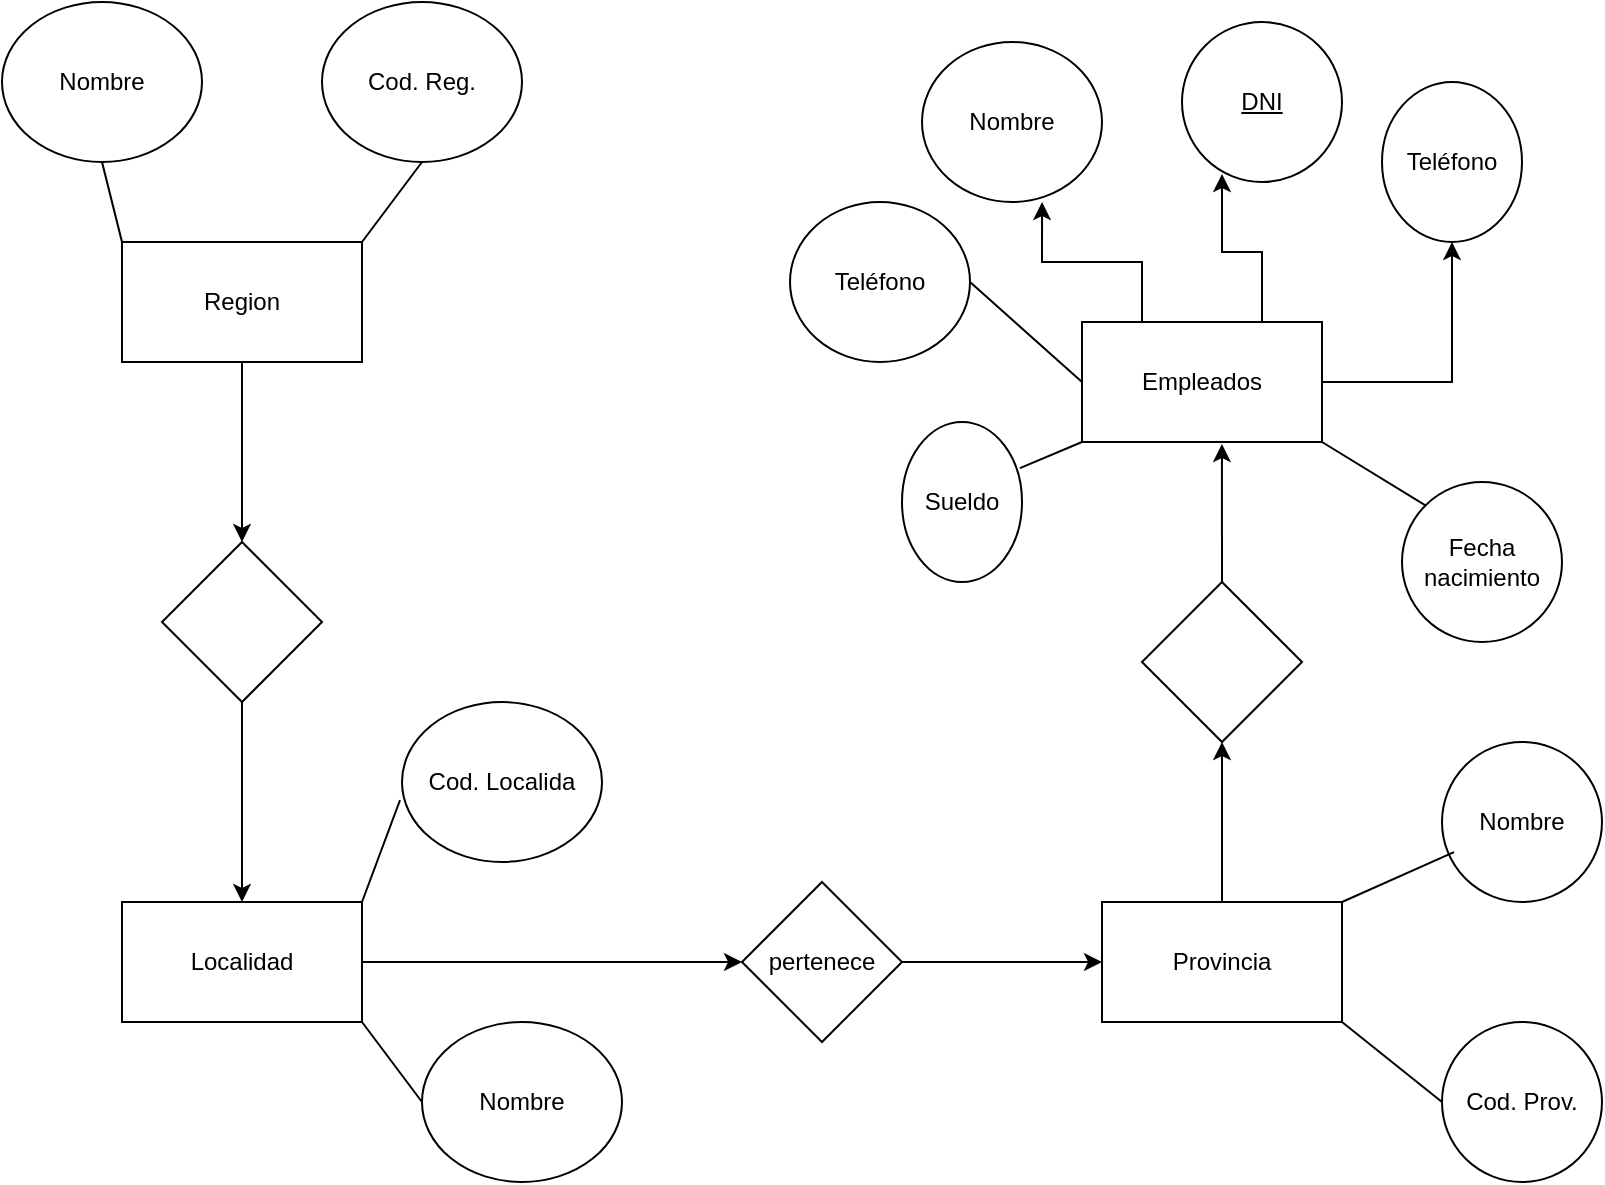 <mxfile version="28.2.7">
  <diagram name="Página-1" id="-b0dUHZTkbSIevxEjcQ0">
    <mxGraphModel dx="1051" dy="615" grid="1" gridSize="10" guides="1" tooltips="1" connect="1" arrows="1" fold="1" page="1" pageScale="1" pageWidth="827" pageHeight="1169" math="0" shadow="0">
      <root>
        <mxCell id="0" />
        <mxCell id="1" parent="0" />
        <mxCell id="kVTUnNe3lJN0o_vpZhtB-13" style="edgeStyle=orthogonalEdgeStyle;rounded=0;orthogonalLoop=1;jettySize=auto;html=1;exitX=1;exitY=0.5;exitDx=0;exitDy=0;" edge="1" parent="1" source="kVTUnNe3lJN0o_vpZhtB-1" target="kVTUnNe3lJN0o_vpZhtB-7">
          <mxGeometry relative="1" as="geometry" />
        </mxCell>
        <mxCell id="kVTUnNe3lJN0o_vpZhtB-1" value="Empleados" style="rounded=0;whiteSpace=wrap;html=1;" vertex="1" parent="1">
          <mxGeometry x="560" y="170" width="120" height="60" as="geometry" />
        </mxCell>
        <mxCell id="kVTUnNe3lJN0o_vpZhtB-2" value="Nombre" style="ellipse;whiteSpace=wrap;html=1;" vertex="1" parent="1">
          <mxGeometry x="480" y="30" width="90" height="80" as="geometry" />
        </mxCell>
        <mxCell id="kVTUnNe3lJN0o_vpZhtB-3" value="&lt;u&gt;DNI&lt;/u&gt;" style="ellipse;whiteSpace=wrap;html=1;" vertex="1" parent="1">
          <mxGeometry x="610" y="20" width="80" height="80" as="geometry" />
        </mxCell>
        <mxCell id="kVTUnNe3lJN0o_vpZhtB-7" value="Teléfono" style="ellipse;whiteSpace=wrap;html=1;" vertex="1" parent="1">
          <mxGeometry x="710" y="50" width="70" height="80" as="geometry" />
        </mxCell>
        <mxCell id="kVTUnNe3lJN0o_vpZhtB-8" value="Fecha nacimiento" style="ellipse;whiteSpace=wrap;html=1;" vertex="1" parent="1">
          <mxGeometry x="720" y="250" width="80" height="80" as="geometry" />
        </mxCell>
        <mxCell id="kVTUnNe3lJN0o_vpZhtB-9" value="Teléfono" style="ellipse;whiteSpace=wrap;html=1;" vertex="1" parent="1">
          <mxGeometry x="414" y="110" width="90" height="80" as="geometry" />
        </mxCell>
        <mxCell id="kVTUnNe3lJN0o_vpZhtB-11" value="Sueldo" style="ellipse;whiteSpace=wrap;html=1;" vertex="1" parent="1">
          <mxGeometry x="470" y="220" width="60" height="80" as="geometry" />
        </mxCell>
        <mxCell id="kVTUnNe3lJN0o_vpZhtB-12" style="edgeStyle=orthogonalEdgeStyle;rounded=0;orthogonalLoop=1;jettySize=auto;html=1;exitX=0.25;exitY=0;exitDx=0;exitDy=0;entryX=0.667;entryY=1;entryDx=0;entryDy=0;entryPerimeter=0;" edge="1" parent="1" source="kVTUnNe3lJN0o_vpZhtB-1" target="kVTUnNe3lJN0o_vpZhtB-2">
          <mxGeometry relative="1" as="geometry" />
        </mxCell>
        <mxCell id="kVTUnNe3lJN0o_vpZhtB-16" value="" style="endArrow=none;html=1;rounded=0;entryX=1;entryY=1;entryDx=0;entryDy=0;exitX=0;exitY=0;exitDx=0;exitDy=0;" edge="1" parent="1" source="kVTUnNe3lJN0o_vpZhtB-8" target="kVTUnNe3lJN0o_vpZhtB-1">
          <mxGeometry width="50" height="50" relative="1" as="geometry">
            <mxPoint x="390" y="350" as="sourcePoint" />
            <mxPoint x="440" y="300" as="targetPoint" />
          </mxGeometry>
        </mxCell>
        <mxCell id="kVTUnNe3lJN0o_vpZhtB-18" style="edgeStyle=orthogonalEdgeStyle;rounded=0;orthogonalLoop=1;jettySize=auto;html=1;exitX=0.75;exitY=0;exitDx=0;exitDy=0;entryX=0.25;entryY=0.95;entryDx=0;entryDy=0;entryPerimeter=0;" edge="1" parent="1" source="kVTUnNe3lJN0o_vpZhtB-1" target="kVTUnNe3lJN0o_vpZhtB-3">
          <mxGeometry relative="1" as="geometry" />
        </mxCell>
        <mxCell id="kVTUnNe3lJN0o_vpZhtB-19" value="Localidad" style="rounded=0;whiteSpace=wrap;html=1;" vertex="1" parent="1">
          <mxGeometry x="80" y="460" width="120" height="60" as="geometry" />
        </mxCell>
        <mxCell id="kVTUnNe3lJN0o_vpZhtB-47" style="edgeStyle=orthogonalEdgeStyle;rounded=0;orthogonalLoop=1;jettySize=auto;html=1;exitX=0.5;exitY=0;exitDx=0;exitDy=0;entryX=0.5;entryY=1;entryDx=0;entryDy=0;" edge="1" parent="1" source="kVTUnNe3lJN0o_vpZhtB-20" target="kVTUnNe3lJN0o_vpZhtB-46">
          <mxGeometry relative="1" as="geometry" />
        </mxCell>
        <mxCell id="kVTUnNe3lJN0o_vpZhtB-20" value="Provincia" style="rounded=0;whiteSpace=wrap;html=1;" vertex="1" parent="1">
          <mxGeometry x="570" y="460" width="120" height="60" as="geometry" />
        </mxCell>
        <mxCell id="kVTUnNe3lJN0o_vpZhtB-40" style="edgeStyle=orthogonalEdgeStyle;rounded=0;orthogonalLoop=1;jettySize=auto;html=1;exitX=0.5;exitY=1;exitDx=0;exitDy=0;entryX=0.5;entryY=0;entryDx=0;entryDy=0;" edge="1" parent="1" source="kVTUnNe3lJN0o_vpZhtB-21" target="kVTUnNe3lJN0o_vpZhtB-37">
          <mxGeometry relative="1" as="geometry" />
        </mxCell>
        <mxCell id="kVTUnNe3lJN0o_vpZhtB-21" value="Region" style="whiteSpace=wrap;html=1;" vertex="1" parent="1">
          <mxGeometry x="80" y="130" width="120" height="60" as="geometry" />
        </mxCell>
        <mxCell id="kVTUnNe3lJN0o_vpZhtB-22" value="" style="endArrow=none;html=1;rounded=0;entryX=0;entryY=1;entryDx=0;entryDy=0;exitX=0.983;exitY=0.288;exitDx=0;exitDy=0;exitPerimeter=0;" edge="1" parent="1" source="kVTUnNe3lJN0o_vpZhtB-11" target="kVTUnNe3lJN0o_vpZhtB-1">
          <mxGeometry width="50" height="50" relative="1" as="geometry">
            <mxPoint x="390" y="350" as="sourcePoint" />
            <mxPoint x="440" y="300" as="targetPoint" />
          </mxGeometry>
        </mxCell>
        <mxCell id="kVTUnNe3lJN0o_vpZhtB-23" value="Nombre" style="ellipse;whiteSpace=wrap;html=1;" vertex="1" parent="1">
          <mxGeometry x="230" y="520" width="100" height="80" as="geometry" />
        </mxCell>
        <mxCell id="kVTUnNe3lJN0o_vpZhtB-24" value="Cod. Localida" style="ellipse;whiteSpace=wrap;html=1;" vertex="1" parent="1">
          <mxGeometry x="220" y="360" width="100" height="80" as="geometry" />
        </mxCell>
        <mxCell id="kVTUnNe3lJN0o_vpZhtB-26" value="" style="endArrow=none;html=1;rounded=0;entryX=1;entryY=0;entryDx=0;entryDy=0;exitX=-0.01;exitY=0.613;exitDx=0;exitDy=0;exitPerimeter=0;" edge="1" parent="1" source="kVTUnNe3lJN0o_vpZhtB-24" target="kVTUnNe3lJN0o_vpZhtB-19">
          <mxGeometry width="50" height="50" relative="1" as="geometry">
            <mxPoint x="390" y="350" as="sourcePoint" />
            <mxPoint x="440" y="300" as="targetPoint" />
          </mxGeometry>
        </mxCell>
        <mxCell id="kVTUnNe3lJN0o_vpZhtB-27" value="" style="endArrow=none;html=1;rounded=0;exitX=1;exitY=1;exitDx=0;exitDy=0;entryX=0;entryY=0.5;entryDx=0;entryDy=0;" edge="1" parent="1" source="kVTUnNe3lJN0o_vpZhtB-19" target="kVTUnNe3lJN0o_vpZhtB-23">
          <mxGeometry width="50" height="50" relative="1" as="geometry">
            <mxPoint x="390" y="410" as="sourcePoint" />
            <mxPoint x="440" y="360" as="targetPoint" />
          </mxGeometry>
        </mxCell>
        <mxCell id="kVTUnNe3lJN0o_vpZhtB-28" value="Cod. Prov." style="ellipse;whiteSpace=wrap;html=1;" vertex="1" parent="1">
          <mxGeometry x="740" y="520" width="80" height="80" as="geometry" />
        </mxCell>
        <mxCell id="kVTUnNe3lJN0o_vpZhtB-29" value="Nombre" style="ellipse;whiteSpace=wrap;html=1;" vertex="1" parent="1">
          <mxGeometry x="740" y="380" width="80" height="80" as="geometry" />
        </mxCell>
        <mxCell id="kVTUnNe3lJN0o_vpZhtB-31" value="" style="endArrow=none;html=1;rounded=0;entryX=1;entryY=0;entryDx=0;entryDy=0;exitX=0.075;exitY=0.688;exitDx=0;exitDy=0;exitPerimeter=0;" edge="1" parent="1" source="kVTUnNe3lJN0o_vpZhtB-29" target="kVTUnNe3lJN0o_vpZhtB-20">
          <mxGeometry width="50" height="50" relative="1" as="geometry">
            <mxPoint x="390" y="410" as="sourcePoint" />
            <mxPoint x="440" y="360" as="targetPoint" />
          </mxGeometry>
        </mxCell>
        <mxCell id="kVTUnNe3lJN0o_vpZhtB-32" value="" style="endArrow=none;html=1;rounded=0;entryX=0;entryY=0.5;entryDx=0;entryDy=0;exitX=1;exitY=1;exitDx=0;exitDy=0;" edge="1" parent="1" source="kVTUnNe3lJN0o_vpZhtB-20" target="kVTUnNe3lJN0o_vpZhtB-28">
          <mxGeometry width="50" height="50" relative="1" as="geometry">
            <mxPoint x="390" y="410" as="sourcePoint" />
            <mxPoint x="440" y="360" as="targetPoint" />
          </mxGeometry>
        </mxCell>
        <mxCell id="kVTUnNe3lJN0o_vpZhtB-33" value="Cod. Reg." style="ellipse;whiteSpace=wrap;html=1;" vertex="1" parent="1">
          <mxGeometry x="180" y="10" width="100" height="80" as="geometry" />
        </mxCell>
        <mxCell id="kVTUnNe3lJN0o_vpZhtB-34" value="Nombre" style="ellipse;whiteSpace=wrap;html=1;" vertex="1" parent="1">
          <mxGeometry x="20" y="10" width="100" height="80" as="geometry" />
        </mxCell>
        <mxCell id="kVTUnNe3lJN0o_vpZhtB-35" value="" style="endArrow=none;html=1;rounded=0;entryX=0;entryY=0;entryDx=0;entryDy=0;exitX=0.5;exitY=1;exitDx=0;exitDy=0;" edge="1" parent="1" source="kVTUnNe3lJN0o_vpZhtB-34" target="kVTUnNe3lJN0o_vpZhtB-21">
          <mxGeometry width="50" height="50" relative="1" as="geometry">
            <mxPoint x="390" y="290" as="sourcePoint" />
            <mxPoint x="440" y="240" as="targetPoint" />
          </mxGeometry>
        </mxCell>
        <mxCell id="kVTUnNe3lJN0o_vpZhtB-36" value="" style="endArrow=none;html=1;rounded=0;entryX=1;entryY=0;entryDx=0;entryDy=0;exitX=0.5;exitY=1;exitDx=0;exitDy=0;" edge="1" parent="1" source="kVTUnNe3lJN0o_vpZhtB-33" target="kVTUnNe3lJN0o_vpZhtB-21">
          <mxGeometry width="50" height="50" relative="1" as="geometry">
            <mxPoint x="390" y="290" as="sourcePoint" />
            <mxPoint x="440" y="240" as="targetPoint" />
          </mxGeometry>
        </mxCell>
        <mxCell id="kVTUnNe3lJN0o_vpZhtB-41" style="edgeStyle=orthogonalEdgeStyle;rounded=0;orthogonalLoop=1;jettySize=auto;html=1;exitX=0.5;exitY=1;exitDx=0;exitDy=0;" edge="1" parent="1" source="kVTUnNe3lJN0o_vpZhtB-37" target="kVTUnNe3lJN0o_vpZhtB-19">
          <mxGeometry relative="1" as="geometry" />
        </mxCell>
        <mxCell id="kVTUnNe3lJN0o_vpZhtB-37" value="" style="rhombus;whiteSpace=wrap;html=1;" vertex="1" parent="1">
          <mxGeometry x="100" y="280" width="80" height="80" as="geometry" />
        </mxCell>
        <mxCell id="kVTUnNe3lJN0o_vpZhtB-44" style="edgeStyle=orthogonalEdgeStyle;rounded=0;orthogonalLoop=1;jettySize=auto;html=1;exitX=1;exitY=0.5;exitDx=0;exitDy=0;entryX=0;entryY=0.5;entryDx=0;entryDy=0;" edge="1" parent="1" source="kVTUnNe3lJN0o_vpZhtB-38" target="kVTUnNe3lJN0o_vpZhtB-20">
          <mxGeometry relative="1" as="geometry" />
        </mxCell>
        <mxCell id="kVTUnNe3lJN0o_vpZhtB-38" value="pertenece" style="rhombus;whiteSpace=wrap;html=1;" vertex="1" parent="1">
          <mxGeometry x="390" y="450" width="80" height="80" as="geometry" />
        </mxCell>
        <mxCell id="kVTUnNe3lJN0o_vpZhtB-43" style="edgeStyle=orthogonalEdgeStyle;rounded=0;orthogonalLoop=1;jettySize=auto;html=1;exitX=1;exitY=0.5;exitDx=0;exitDy=0;entryX=0;entryY=0.5;entryDx=0;entryDy=0;" edge="1" parent="1" source="kVTUnNe3lJN0o_vpZhtB-19" target="kVTUnNe3lJN0o_vpZhtB-38">
          <mxGeometry relative="1" as="geometry" />
        </mxCell>
        <mxCell id="kVTUnNe3lJN0o_vpZhtB-45" value="" style="endArrow=none;html=1;rounded=0;entryX=0;entryY=0.5;entryDx=0;entryDy=0;exitX=1;exitY=0.5;exitDx=0;exitDy=0;" edge="1" parent="1" source="kVTUnNe3lJN0o_vpZhtB-9" target="kVTUnNe3lJN0o_vpZhtB-1">
          <mxGeometry width="50" height="50" relative="1" as="geometry">
            <mxPoint x="390" y="350" as="sourcePoint" />
            <mxPoint x="440" y="300" as="targetPoint" />
          </mxGeometry>
        </mxCell>
        <mxCell id="kVTUnNe3lJN0o_vpZhtB-46" value="" style="rhombus;whiteSpace=wrap;html=1;" vertex="1" parent="1">
          <mxGeometry x="590" y="300" width="80" height="80" as="geometry" />
        </mxCell>
        <mxCell id="kVTUnNe3lJN0o_vpZhtB-48" style="edgeStyle=orthogonalEdgeStyle;rounded=0;orthogonalLoop=1;jettySize=auto;html=1;exitX=0.5;exitY=0;exitDx=0;exitDy=0;entryX=0.583;entryY=1.017;entryDx=0;entryDy=0;entryPerimeter=0;" edge="1" parent="1" source="kVTUnNe3lJN0o_vpZhtB-46" target="kVTUnNe3lJN0o_vpZhtB-1">
          <mxGeometry relative="1" as="geometry" />
        </mxCell>
      </root>
    </mxGraphModel>
  </diagram>
</mxfile>
